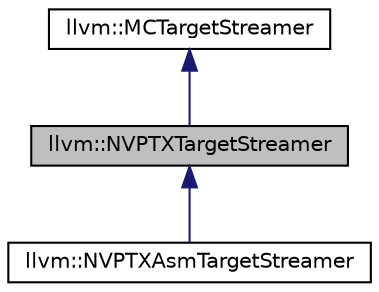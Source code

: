 digraph "llvm::NVPTXTargetStreamer"
{
 // LATEX_PDF_SIZE
  bgcolor="transparent";
  edge [fontname="Helvetica",fontsize="10",labelfontname="Helvetica",labelfontsize="10"];
  node [fontname="Helvetica",fontsize="10",shape=record];
  Node1 [label="llvm::NVPTXTargetStreamer",height=0.2,width=0.4,color="black", fillcolor="grey75", style="filled", fontcolor="black",tooltip="Implments NVPTX-specific streamer."];
  Node2 -> Node1 [dir="back",color="midnightblue",fontsize="10",style="solid",fontname="Helvetica"];
  Node2 [label="llvm::MCTargetStreamer",height=0.2,width=0.4,color="black",URL="$classllvm_1_1MCTargetStreamer.html",tooltip="Target specific streamer interface."];
  Node1 -> Node3 [dir="back",color="midnightblue",fontsize="10",style="solid",fontname="Helvetica"];
  Node3 [label="llvm::NVPTXAsmTargetStreamer",height=0.2,width=0.4,color="black",URL="$classllvm_1_1NVPTXAsmTargetStreamer.html",tooltip=" "];
}
